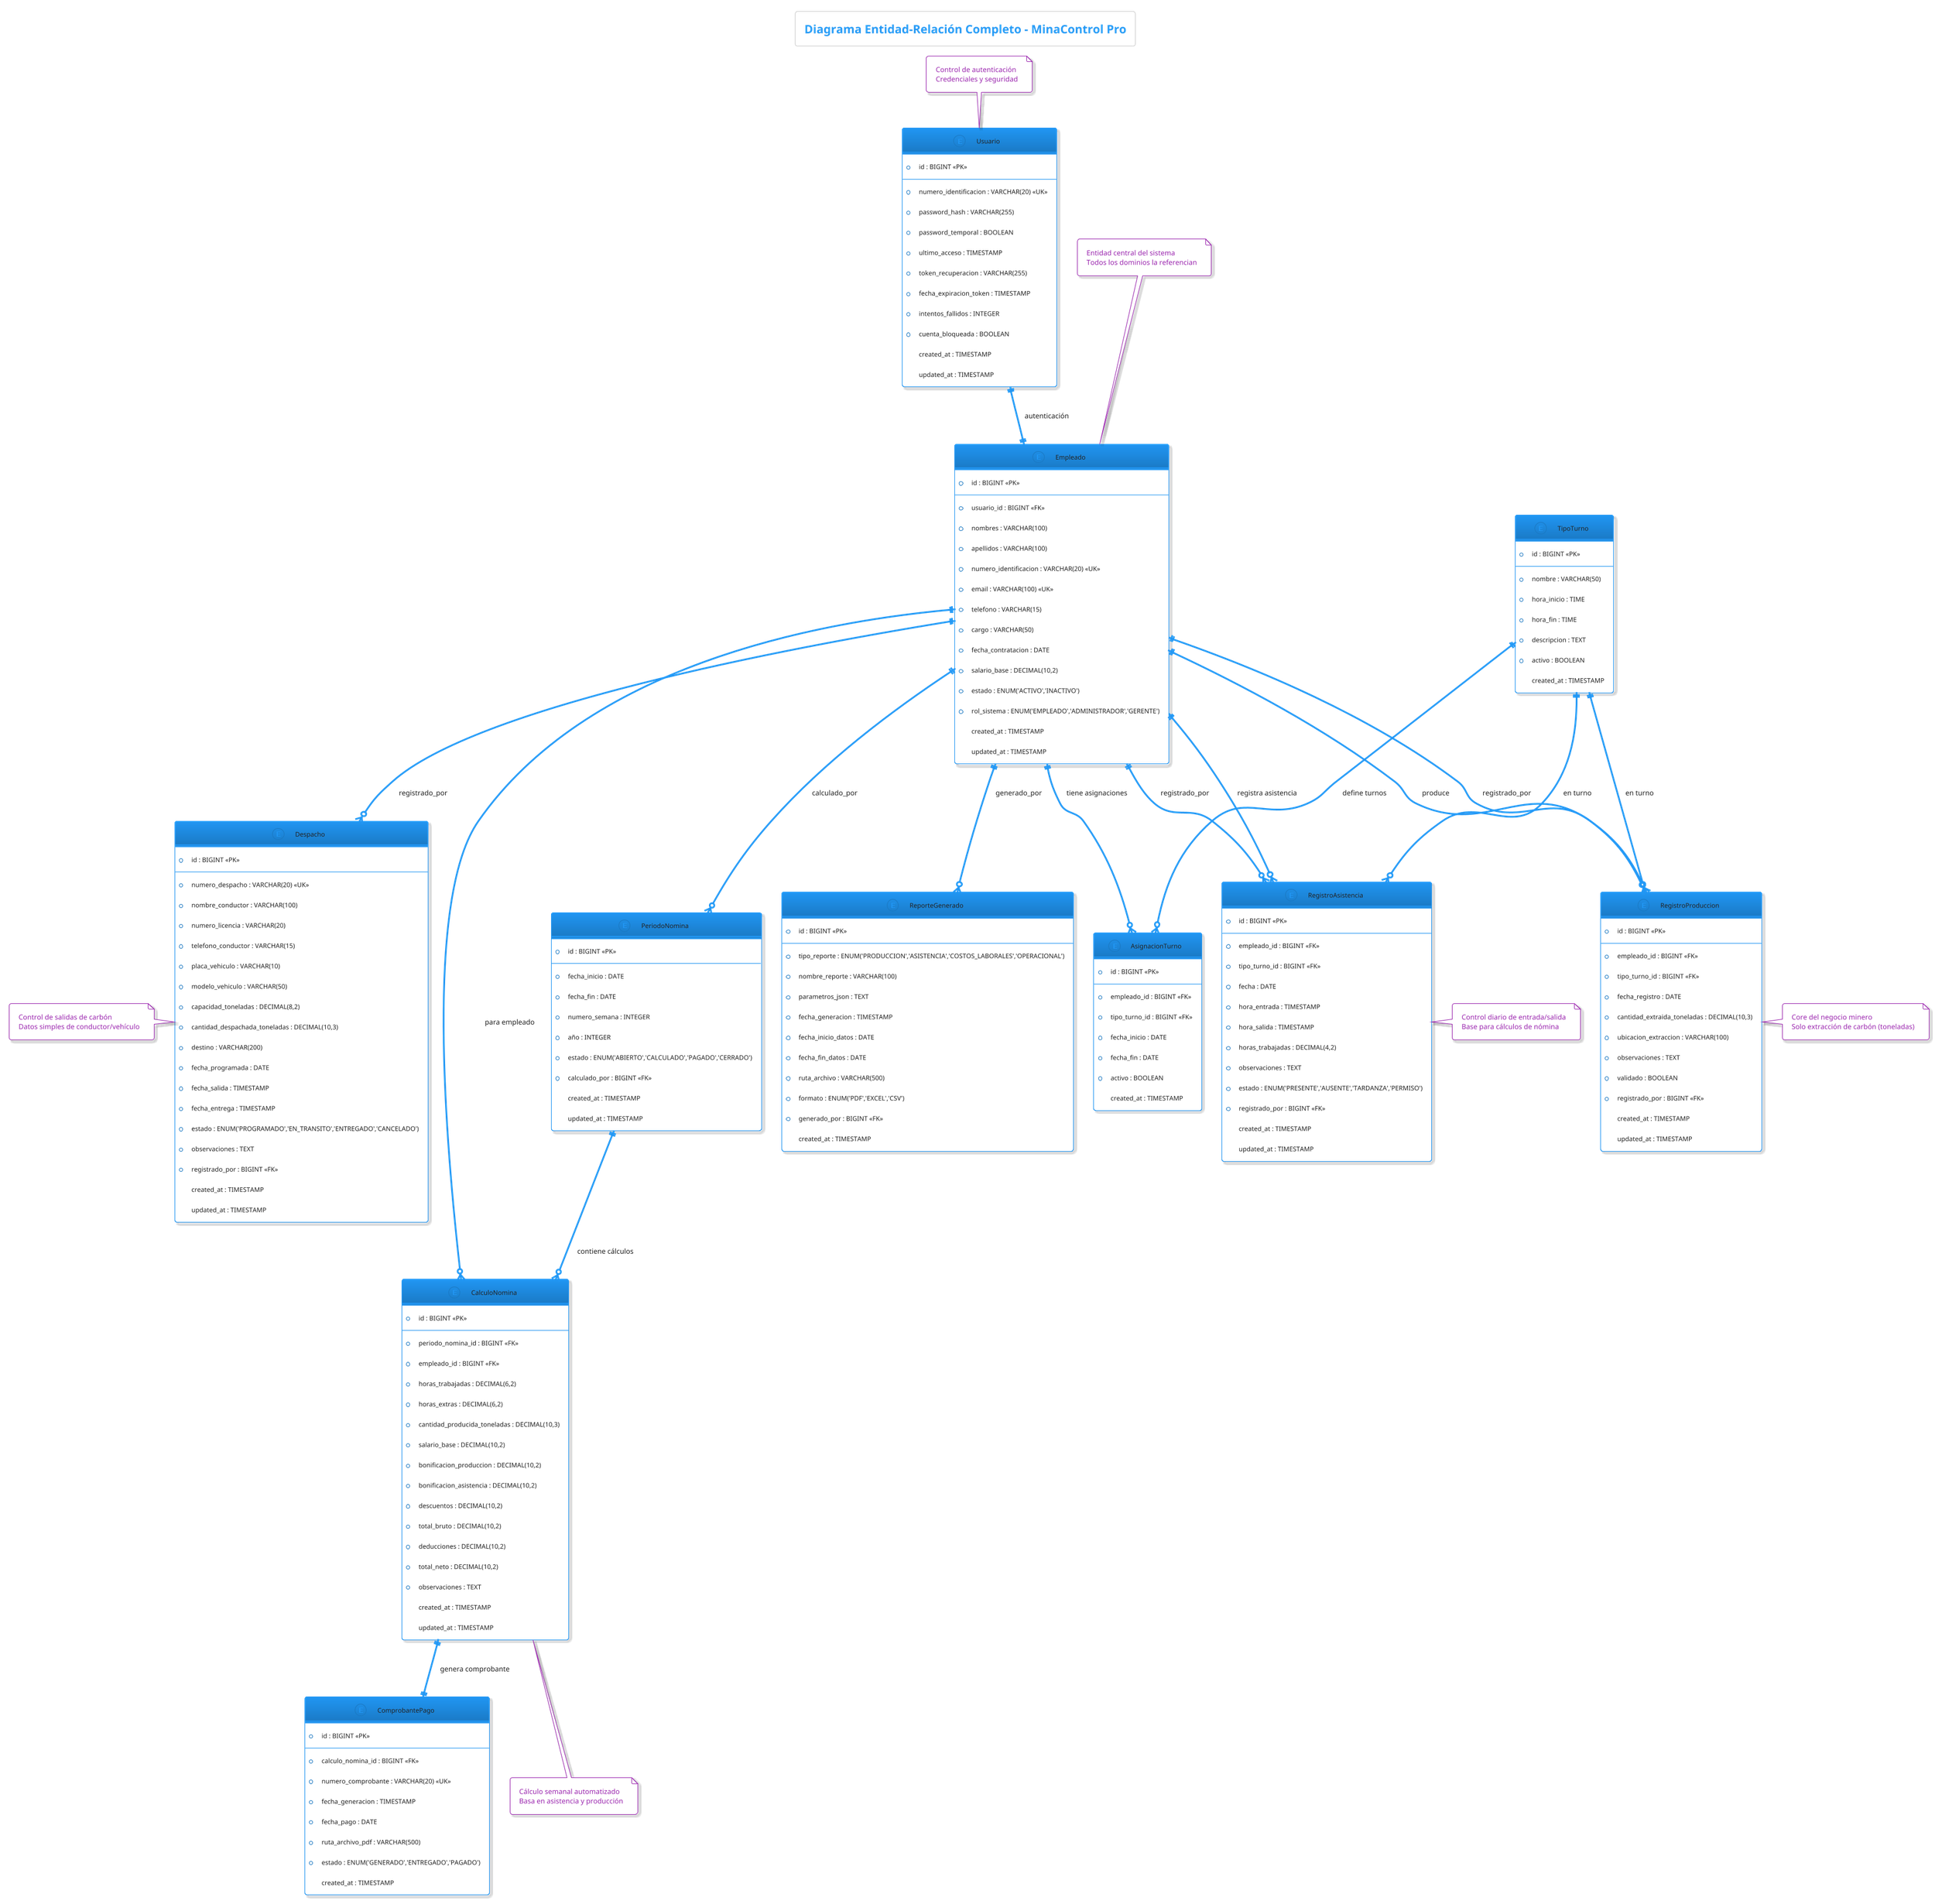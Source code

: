 @startuml er_diagram_completo
!theme materia-outline
title Diagrama Entidad-Relación Completo - MinaControl Pro

' ===== CONFIGURACIÓN =====
!define TABLE(name,desc) class name as "desc" << (T,#FFAAAA) >>
!define ENTITY(name,desc) entity name as "desc"

' ===== DOMINIO: AUTENTICACIÓN =====
entity Usuario {
  + id : BIGINT <<PK>>
  --
  * numero_identificacion : VARCHAR(20) <<UK>>
  * password_hash : VARCHAR(255)
  * password_temporal : BOOLEAN
  * ultimo_acceso : TIMESTAMP
  * token_recuperacion : VARCHAR(255)
  * fecha_expiracion_token : TIMESTAMP
  * intentos_fallidos : INTEGER
  * cuenta_bloqueada : BOOLEAN
  created_at : TIMESTAMP
  updated_at : TIMESTAMP
}

' ===== DOMINIO: EMPLEADOS =====
entity Empleado {
  + id : BIGINT <<PK>>
  --
  * usuario_id : BIGINT <<FK>>
  * nombres : VARCHAR(100)
  * apellidos : VARCHAR(100)
  * numero_identificacion : VARCHAR(20) <<UK>>
  * email : VARCHAR(100) <<UK>>
  * telefono : VARCHAR(15)
  * cargo : VARCHAR(50)
  * fecha_contratacion : DATE
  * salario_base : DECIMAL(10,2)
  * estado : ENUM('ACTIVO','INACTIVO')
  * rol_sistema : ENUM('EMPLEADO','ADMINISTRADOR','GERENTE')
  created_at : TIMESTAMP
  updated_at : TIMESTAMP
}

' ===== DOMINIO: TURNOS =====
entity TipoTurno {
  + id : BIGINT <<PK>>
  --
  * nombre : VARCHAR(50)
  * hora_inicio : TIME
  * hora_fin : TIME
  * descripcion : TEXT
  * activo : BOOLEAN
  created_at : TIMESTAMP
}

entity AsignacionTurno {
  + id : BIGINT <<PK>>
  --
  * empleado_id : BIGINT <<FK>>
  * tipo_turno_id : BIGINT <<FK>>
  * fecha_inicio : DATE
  * fecha_fin : DATE
  * activo : BOOLEAN
  created_at : TIMESTAMP
}

entity RegistroAsistencia {
  + id : BIGINT <<PK>>
  --
  * empleado_id : BIGINT <<FK>>
  * tipo_turno_id : BIGINT <<FK>>
  * fecha : DATE
  * hora_entrada : TIMESTAMP
  * hora_salida : TIMESTAMP
  * horas_trabajadas : DECIMAL(4,2)
  * observaciones : TEXT
  * estado : ENUM('PRESENTE','AUSENTE','TARDANZA','PERMISO')
  * registrado_por : BIGINT <<FK>>
  created_at : TIMESTAMP
  updated_at : TIMESTAMP
}

' ===== ELIMINAR ENTIDAD TIPOMATERIAL =====

entity RegistroProduccion {
  + id : BIGINT <<PK>>
  --
  * empleado_id : BIGINT <<FK>>
  * tipo_turno_id : BIGINT <<FK>>
  * fecha_registro : DATE
  * cantidad_extraida_toneladas : DECIMAL(10,3)
  * ubicacion_extraccion : VARCHAR(100)
  * observaciones : TEXT
  * validado : BOOLEAN
  * registrado_por : BIGINT <<FK>>
  created_at : TIMESTAMP
  updated_at : TIMESTAMP
}

' ===== DOMINIO: LOGÍSTICA =====
entity Despacho {
  + id : BIGINT <<PK>>
  --
  * numero_despacho : VARCHAR(20) <<UK>>
  * nombre_conductor : VARCHAR(100)
  * numero_licencia : VARCHAR(20)
  * telefono_conductor : VARCHAR(15)
  * placa_vehiculo : VARCHAR(10)
  * modelo_vehiculo : VARCHAR(50)
  * capacidad_toneladas : DECIMAL(8,2)
  * cantidad_despachada_toneladas : DECIMAL(10,3)
  * destino : VARCHAR(200)
  * fecha_programada : DATE
  * fecha_salida : TIMESTAMP
  * fecha_entrega : TIMESTAMP
  * estado : ENUM('PROGRAMADO','EN_TRANSITO','ENTREGADO','CANCELADO')
  * observaciones : TEXT
  * registrado_por : BIGINT <<FK>>
  created_at : TIMESTAMP
  updated_at : TIMESTAMP
}

' ===== DOMINIO: NÓMINA =====
entity PeriodoNomina {
  + id : BIGINT <<PK>>
  --
  * fecha_inicio : DATE
  * fecha_fin : DATE
  * numero_semana : INTEGER
  * año : INTEGER
  * estado : ENUM('ABIERTO','CALCULADO','PAGADO','CERRADO')
  * calculado_por : BIGINT <<FK>>
  created_at : TIMESTAMP
  updated_at : TIMESTAMP
}

entity CalculoNomina {
  + id : BIGINT <<PK>>
  --
  * periodo_nomina_id : BIGINT <<FK>>
  * empleado_id : BIGINT <<FK>>
  * horas_trabajadas : DECIMAL(6,2)
  * horas_extras : DECIMAL(6,2)
  * cantidad_producida_toneladas : DECIMAL(10,3)
  * salario_base : DECIMAL(10,2)
  * bonificacion_produccion : DECIMAL(10,2)
  * bonificacion_asistencia : DECIMAL(10,2)
  * descuentos : DECIMAL(10,2)
  * total_bruto : DECIMAL(10,2)
  * deducciones : DECIMAL(10,2)
  * total_neto : DECIMAL(10,2)
  * observaciones : TEXT
  created_at : TIMESTAMP
  updated_at : TIMESTAMP
}

entity ComprobantePago {
  + id : BIGINT <<PK>>
  --
  * calculo_nomina_id : BIGINT <<FK>>
  * numero_comprobante : VARCHAR(20) <<UK>>
  * fecha_generacion : TIMESTAMP
  * fecha_pago : DATE
  * ruta_archivo_pdf : VARCHAR(500)
  * estado : ENUM('GENERADO','ENTREGADO','PAGADO')
  created_at : TIMESTAMP
}

' ===== DOMINIO: REPORTES =====
entity ReporteGenerado {
  + id : BIGINT <<PK>>
  --
  * tipo_reporte : ENUM('PRODUCCION','ASISTENCIA','COSTOS_LABORALES','OPERACIONAL')
  * nombre_reporte : VARCHAR(100)
  * parametros_json : TEXT
  * fecha_generacion : TIMESTAMP
  * fecha_inicio_datos : DATE
  * fecha_fin_datos : DATE
  * ruta_archivo : VARCHAR(500)
  * formato : ENUM('PDF','EXCEL','CSV')
  * generado_por : BIGINT <<FK>>
  created_at : TIMESTAMP
}

' ===== RELACIONES =====
Usuario ||--|| Empleado : "autenticación"

Empleado ||--o{ AsignacionTurno : "tiene asignaciones"
TipoTurno ||--o{ AsignacionTurno : "define turnos"

Empleado ||--o{ RegistroAsistencia : "registra asistencia"
TipoTurno ||--o{ RegistroAsistencia : "en turno"
Empleado ||--o{ RegistroAsistencia : "registrado_por"

Empleado ||--o{ RegistroProduccion : "produce"
TipoTurno ||--o{ RegistroProduccion : "en turno"
Empleado ||--o{ RegistroProduccion : "registrado_por"

Empleado ||--o{ Despacho : "registrado_por"

Empleado ||--o{ PeriodoNomina : "calculado_por"
PeriodoNomina ||--o{ CalculoNomina : "contiene cálculos"
Empleado ||--o{ CalculoNomina : "para empleado"
CalculoNomina ||--|| ComprobantePago : "genera comprobante"

Empleado ||--o{ ReporteGenerado : "generado_por"

' ===== NOTAS =====
note top of Usuario : Control de autenticación\nCredenciales y seguridad

note top of Empleado : Entidad central del sistema\nTodos los dominios la referencian

note right of RegistroAsistencia : Control diario de entrada/salida\nBase para cálculos de nómina

note right of RegistroProduccion : Core del negocio minero\nSolo extracción de carbón (toneladas)

note bottom of CalculoNomina : Cálculo semanal automatizado\nBasa en asistencia y producción

note left of Despacho : Control de salidas de carbón\nDatos simples de conductor/vehículo

@enduml

